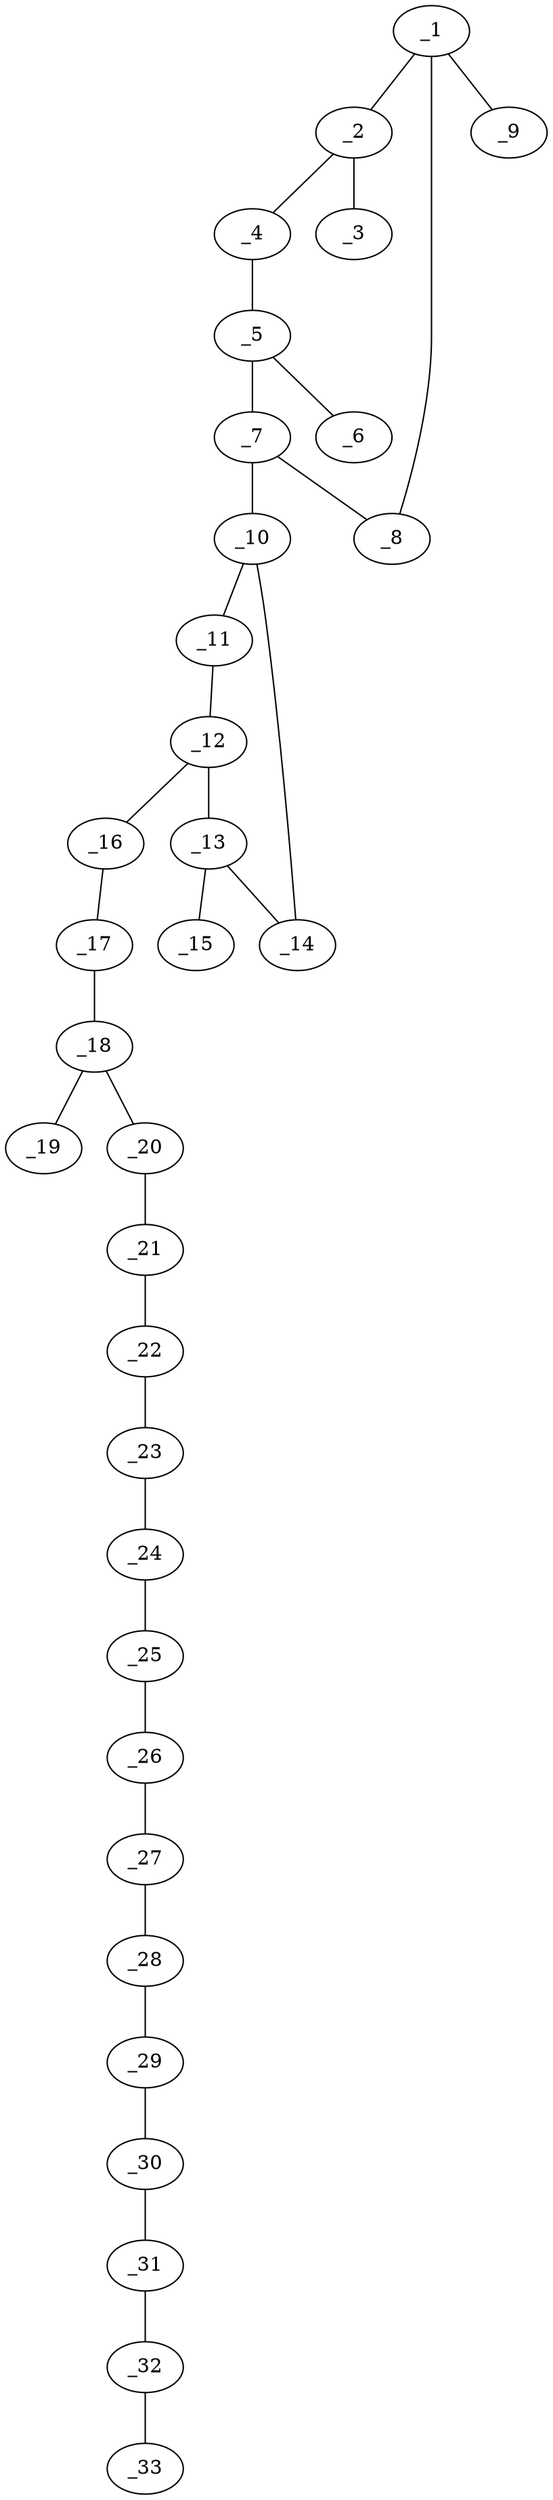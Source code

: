 graph molid664208 {
	_1	 [charge=0,
		chem=1,
		symbol="C  ",
		x="16.6122",
		y="-4.4919"];
	_2	 [charge=0,
		chem=1,
		symbol="C  ",
		x="15.7462",
		y="-4.9919"];
	_1 -- _2	 [valence=1];
	_8	 [charge=0,
		chem=1,
		symbol="C  ",
		x="16.6122",
		y="-3.4919"];
	_1 -- _8	 [valence=2];
	_9	 [charge=0,
		chem=1,
		symbol="C  ",
		x="17.4782",
		y="-4.9919"];
	_1 -- _9	 [valence=1];
	_3	 [charge=0,
		chem=2,
		symbol="O  ",
		x="15.7462",
		y="-5.9919"];
	_2 -- _3	 [valence=2];
	_4	 [charge=0,
		chem=4,
		symbol="N  ",
		x="14.8802",
		y="-4.4919"];
	_2 -- _4	 [valence=1];
	_5	 [charge=0,
		chem=1,
		symbol="C  ",
		x="14.8802",
		y="-3.4919"];
	_4 -- _5	 [valence=1];
	_6	 [charge=0,
		chem=2,
		symbol="O  ",
		x="14.0142",
		y="-2.9919"];
	_5 -- _6	 [valence=2];
	_7	 [charge=0,
		chem=4,
		symbol="N  ",
		x="15.7462",
		y="-2.9919"];
	_5 -- _7	 [valence=1];
	_7 -- _8	 [valence=1];
	_10	 [charge=0,
		chem=1,
		symbol="C  ",
		x="15.7462",
		y="-1.9919"];
	_7 -- _10	 [valence=1];
	_11	 [charge=0,
		chem=2,
		symbol="O  ",
		x="14.9372",
		y="-1.4041"];
	_10 -- _11	 [valence=1];
	_14	 [charge=0,
		chem=1,
		symbol="C  ",
		x="16.5552",
		y="-1.4041"];
	_10 -- _14	 [valence=1];
	_12	 [charge=0,
		chem=1,
		symbol="C  ",
		x="15.2462",
		y="-0.4531"];
	_11 -- _12	 [valence=1];
	_13	 [charge=0,
		chem=1,
		symbol="C  ",
		x="16.2462",
		y="-0.4531"];
	_12 -- _13	 [valence=1];
	_16	 [charge=0,
		chem=1,
		symbol="C  ",
		x="14.6584",
		y="0.356"];
	_12 -- _16	 [valence=1];
	_13 -- _14	 [valence=1];
	_15	 [charge=0,
		chem=22,
		symbol="F  ",
		x="16.834",
		y="0.3559"];
	_13 -- _15	 [valence=1];
	_17	 [charge=0,
		chem=2,
		symbol="O  ",
		x="13.6639",
		y="0.2514"];
	_16 -- _17	 [valence=1];
	_18	 [charge=0,
		chem=1,
		symbol="C  ",
		x="13.0761",
		y="1.0604"];
	_17 -- _18	 [valence=1];
	_19	 [charge=0,
		chem=2,
		symbol="O  ",
		x="13.4829",
		y="1.974"];
	_18 -- _19	 [valence=2];
	_20	 [charge=0,
		chem=1,
		symbol="C  ",
		x="12.0816",
		y="0.9559"];
	_18 -- _20	 [valence=1];
	_21	 [charge=0,
		chem=1,
		symbol="C  ",
		x="11.4938",
		y="1.7649"];
	_20 -- _21	 [valence=1];
	_22	 [charge=0,
		chem=1,
		symbol="C  ",
		x="10.4993",
		y="1.6604"];
	_21 -- _22	 [valence=1];
	_23	 [charge=0,
		chem=1,
		symbol="C  ",
		x="9.9115",
		y="2.4694"];
	_22 -- _23	 [valence=1];
	_24	 [charge=0,
		chem=1,
		symbol="C  ",
		x="8.917",
		y="2.3649"];
	_23 -- _24	 [valence=1];
	_25	 [charge=0,
		chem=1,
		symbol="C  ",
		x="8.3292",
		y="3.1739"];
	_24 -- _25	 [valence=1];
	_26	 [charge=0,
		chem=1,
		symbol="C  ",
		x="7.3347",
		y="3.0694"];
	_25 -- _26	 [valence=1];
	_27	 [charge=0,
		chem=1,
		symbol="C  ",
		x="6.7469",
		y="3.8784"];
	_26 -- _27	 [valence=1];
	_28	 [charge=0,
		chem=1,
		symbol="C  ",
		x="5.7524",
		y="3.7739"];
	_27 -- _28	 [valence=1];
	_29	 [charge=0,
		chem=1,
		symbol="C  ",
		x="5.1646",
		y="4.5829"];
	_28 -- _29	 [valence=1];
	_30	 [charge=0,
		chem=1,
		symbol="C  ",
		x="4.1701",
		y="4.4784"];
	_29 -- _30	 [valence=1];
	_31	 [charge=0,
		chem=5,
		symbol="S  ",
		x="3.5823",
		y="5.2874"];
	_30 -- _31	 [valence=1];
	_32	 [charge=0,
		chem=1,
		symbol="C  ",
		x="2.5878",
		y="5.1829"];
	_31 -- _32	 [valence=1];
	_33	 [charge=0,
		chem=1,
		symbol="C  ",
		x=2,
		y="5.9919"];
	_32 -- _33	 [valence=1];
}
